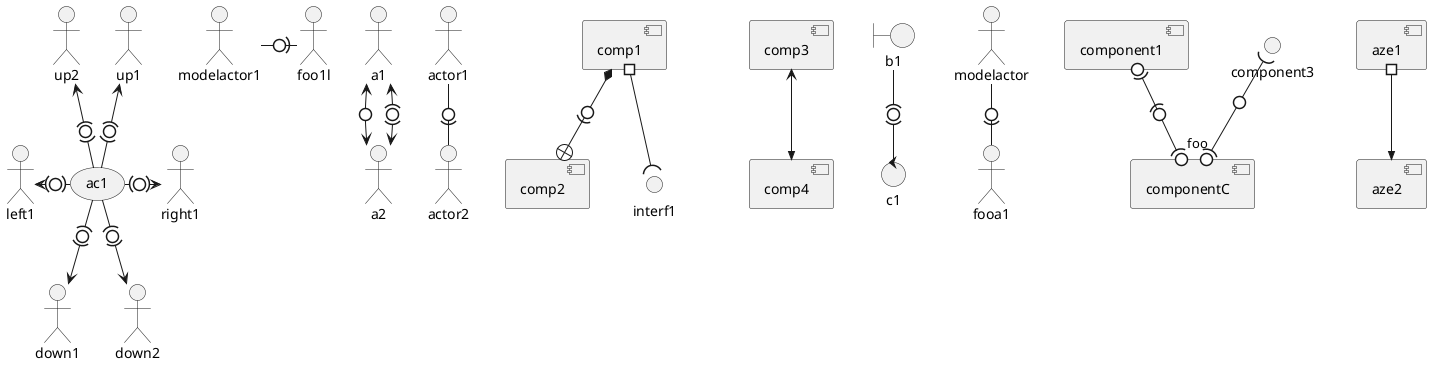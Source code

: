 @startuml
actor a1
actor a2
a1 <-0-> a2
a1 <-(0)-> a2

(ac1) -le(0)-> left1
ac1 -ri(0)-> right1
ac1 -up(0)-> up1
ac1 -up(0)-> up2
ac1 -do(0)-> down1
ac1 -do(0)-> down2

actor1 -0)- actor2

component comp1
component comp2
comp1 *-0)-+ comp2
interface interf1
comp1 #--( interf1

[comp3] <-->> [comp4]

boundary b1
control c1
b1 -(0)- c1

:modelactor: -0)- fooa1

:modelactor1: -ri0)- foo1l

[component1] 0)-(0-(0 [componentC]
() component3 )-0-(0 "foo" [componentC]

[aze1] #-->> [aze2]

@enduml